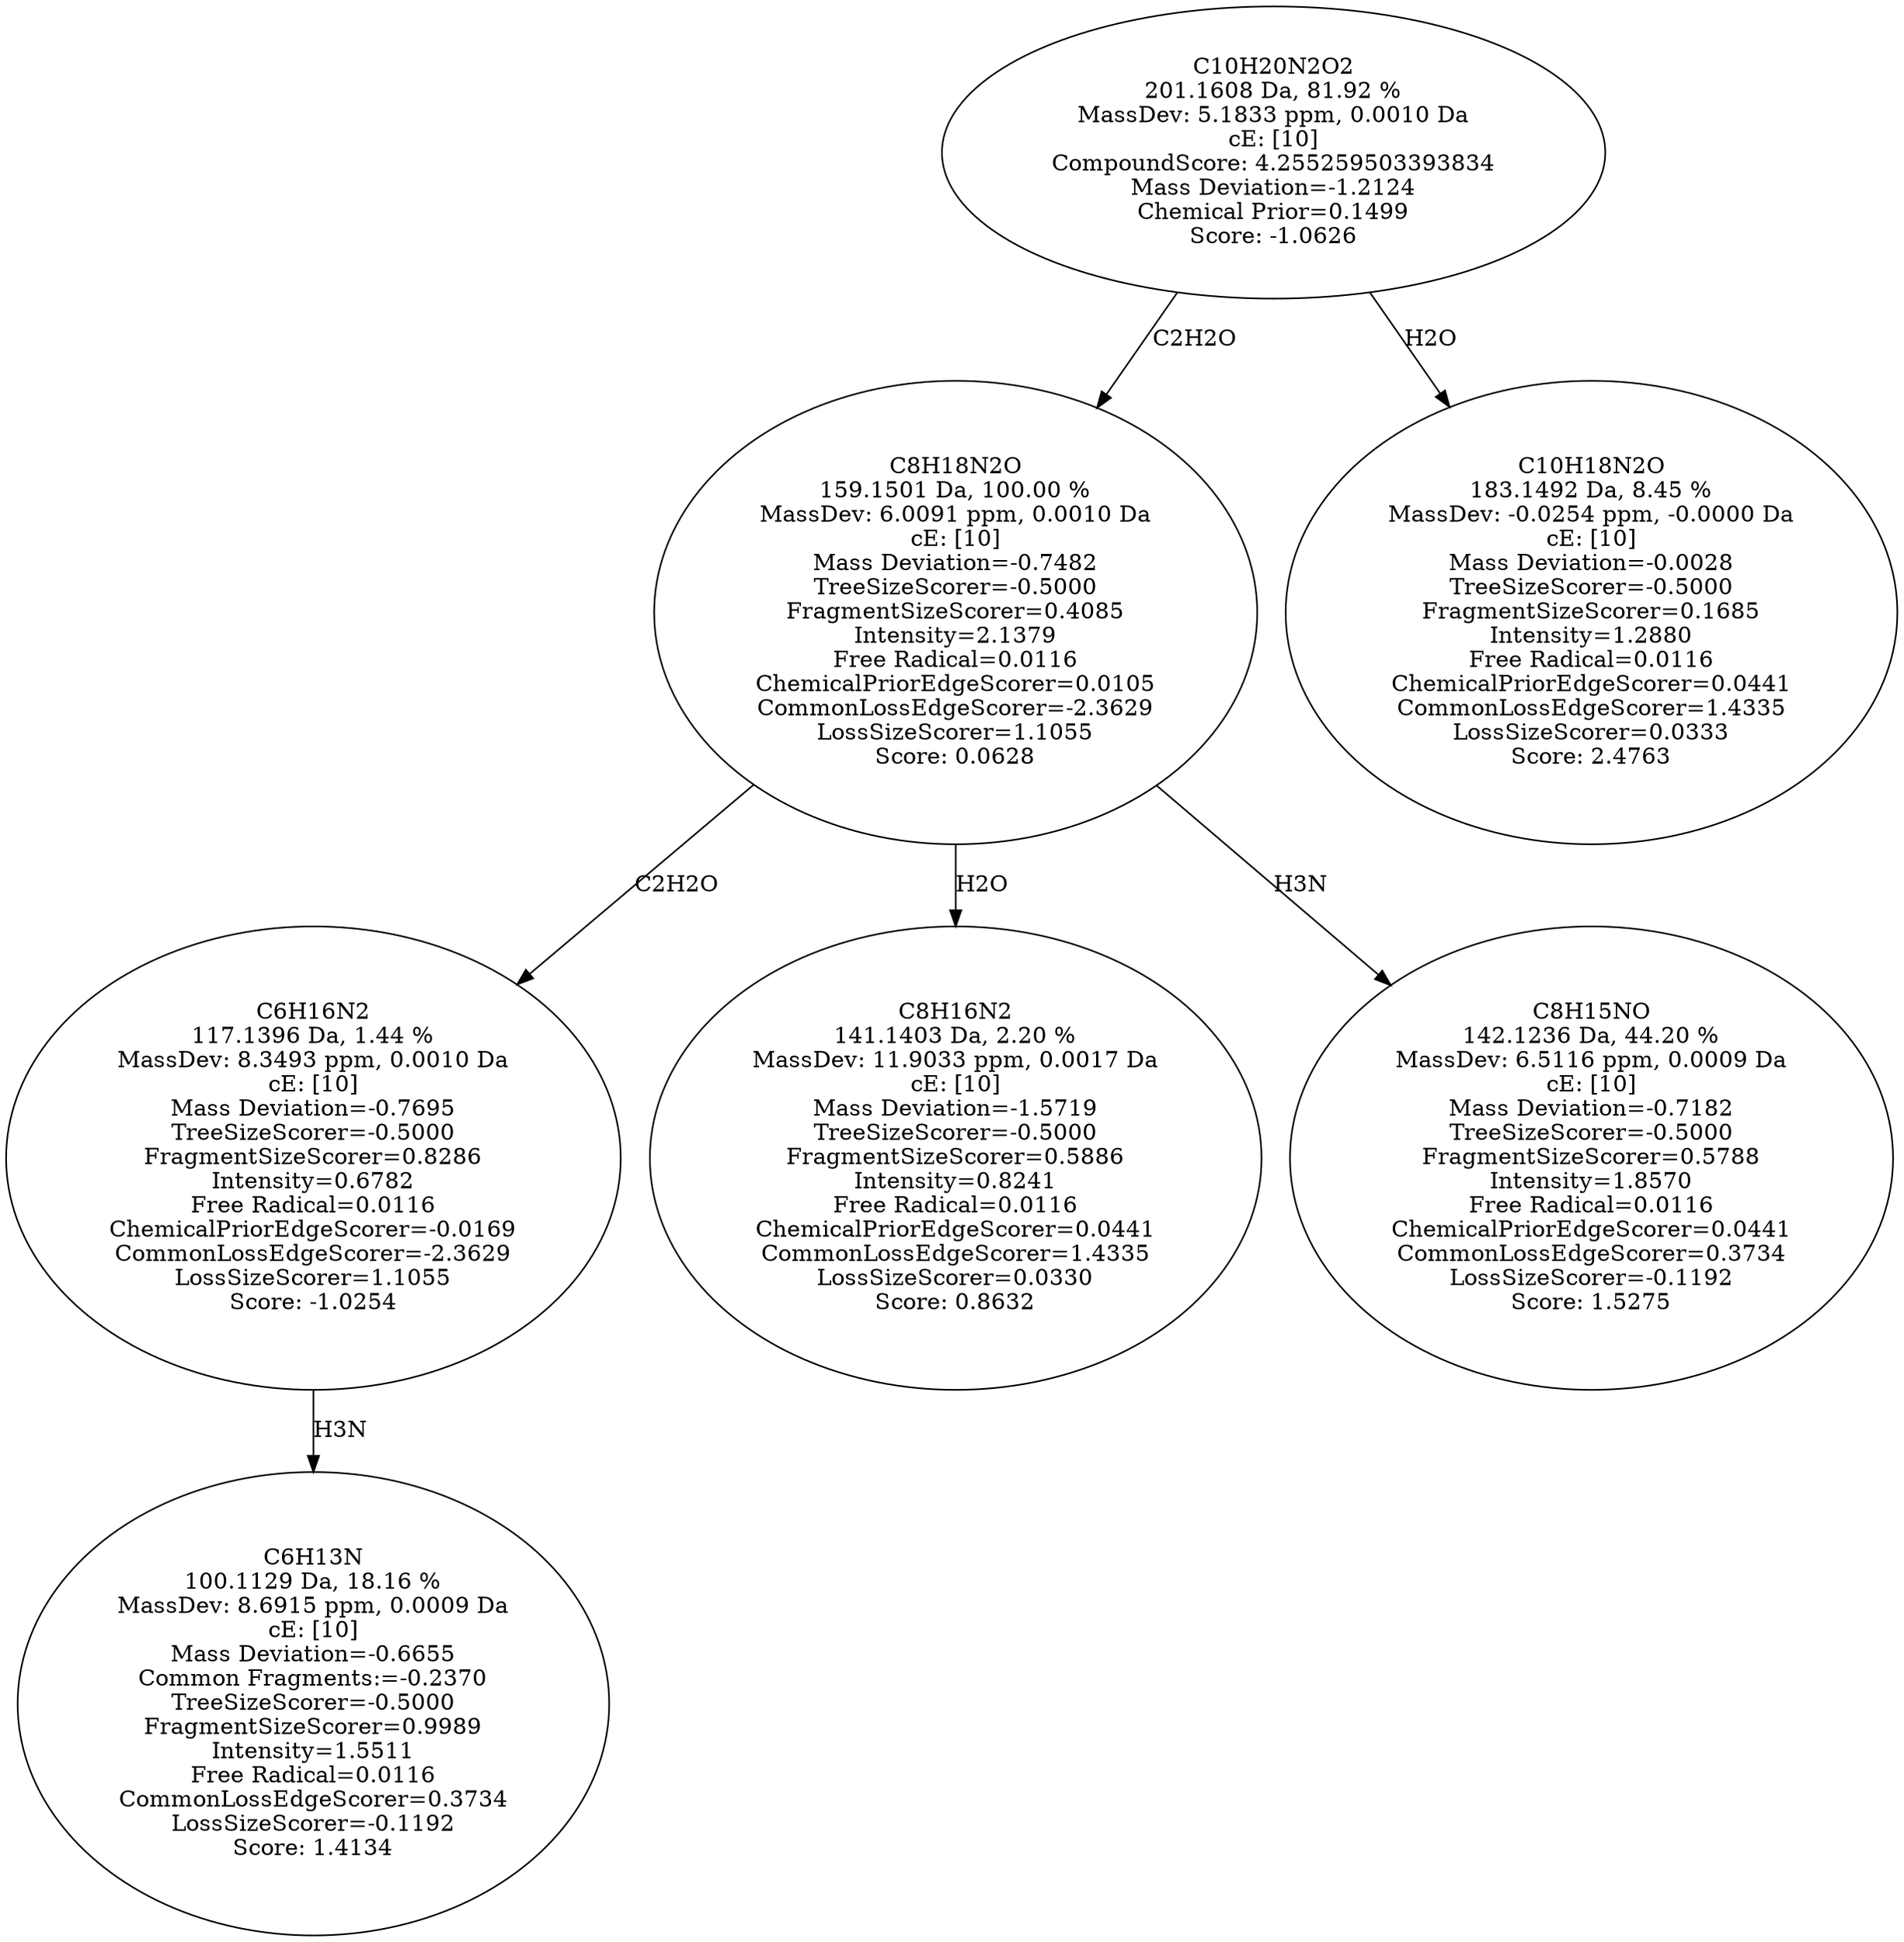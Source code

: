 strict digraph {
v1 [label="C6H13N\n100.1129 Da, 18.16 %\nMassDev: 8.6915 ppm, 0.0009 Da\ncE: [10]\nMass Deviation=-0.6655\nCommon Fragments:=-0.2370\nTreeSizeScorer=-0.5000\nFragmentSizeScorer=0.9989\nIntensity=1.5511\nFree Radical=0.0116\nCommonLossEdgeScorer=0.3734\nLossSizeScorer=-0.1192\nScore: 1.4134"];
v2 [label="C6H16N2\n117.1396 Da, 1.44 %\nMassDev: 8.3493 ppm, 0.0010 Da\ncE: [10]\nMass Deviation=-0.7695\nTreeSizeScorer=-0.5000\nFragmentSizeScorer=0.8286\nIntensity=0.6782\nFree Radical=0.0116\nChemicalPriorEdgeScorer=-0.0169\nCommonLossEdgeScorer=-2.3629\nLossSizeScorer=1.1055\nScore: -1.0254"];
v3 [label="C8H16N2\n141.1403 Da, 2.20 %\nMassDev: 11.9033 ppm, 0.0017 Da\ncE: [10]\nMass Deviation=-1.5719\nTreeSizeScorer=-0.5000\nFragmentSizeScorer=0.5886\nIntensity=0.8241\nFree Radical=0.0116\nChemicalPriorEdgeScorer=0.0441\nCommonLossEdgeScorer=1.4335\nLossSizeScorer=0.0330\nScore: 0.8632"];
v4 [label="C8H15NO\n142.1236 Da, 44.20 %\nMassDev: 6.5116 ppm, 0.0009 Da\ncE: [10]\nMass Deviation=-0.7182\nTreeSizeScorer=-0.5000\nFragmentSizeScorer=0.5788\nIntensity=1.8570\nFree Radical=0.0116\nChemicalPriorEdgeScorer=0.0441\nCommonLossEdgeScorer=0.3734\nLossSizeScorer=-0.1192\nScore: 1.5275"];
v5 [label="C8H18N2O\n159.1501 Da, 100.00 %\nMassDev: 6.0091 ppm, 0.0010 Da\ncE: [10]\nMass Deviation=-0.7482\nTreeSizeScorer=-0.5000\nFragmentSizeScorer=0.4085\nIntensity=2.1379\nFree Radical=0.0116\nChemicalPriorEdgeScorer=0.0105\nCommonLossEdgeScorer=-2.3629\nLossSizeScorer=1.1055\nScore: 0.0628"];
v6 [label="C10H18N2O\n183.1492 Da, 8.45 %\nMassDev: -0.0254 ppm, -0.0000 Da\ncE: [10]\nMass Deviation=-0.0028\nTreeSizeScorer=-0.5000\nFragmentSizeScorer=0.1685\nIntensity=1.2880\nFree Radical=0.0116\nChemicalPriorEdgeScorer=0.0441\nCommonLossEdgeScorer=1.4335\nLossSizeScorer=0.0333\nScore: 2.4763"];
v7 [label="C10H20N2O2\n201.1608 Da, 81.92 %\nMassDev: 5.1833 ppm, 0.0010 Da\ncE: [10]\nCompoundScore: 4.255259503393834\nMass Deviation=-1.2124\nChemical Prior=0.1499\nScore: -1.0626"];
v2 -> v1 [label="H3N"];
v5 -> v2 [label="C2H2O"];
v5 -> v3 [label="H2O"];
v5 -> v4 [label="H3N"];
v7 -> v5 [label="C2H2O"];
v7 -> v6 [label="H2O"];
}